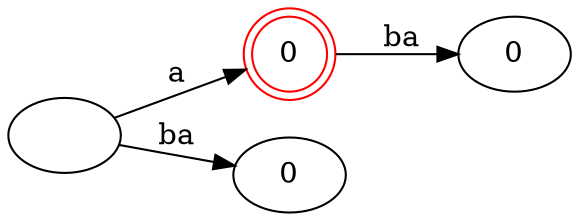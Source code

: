 digraph {
    rankdir=LR;
    0 [label=""];
    1 [label="0" color="red" shape="doublecircle"];
    2 [label="0"];
    3 [label="0"];
    0 -> 1[label="a"];
    0 -> 2[label="ba"];
    1 -> 3[label="ba"];
}

